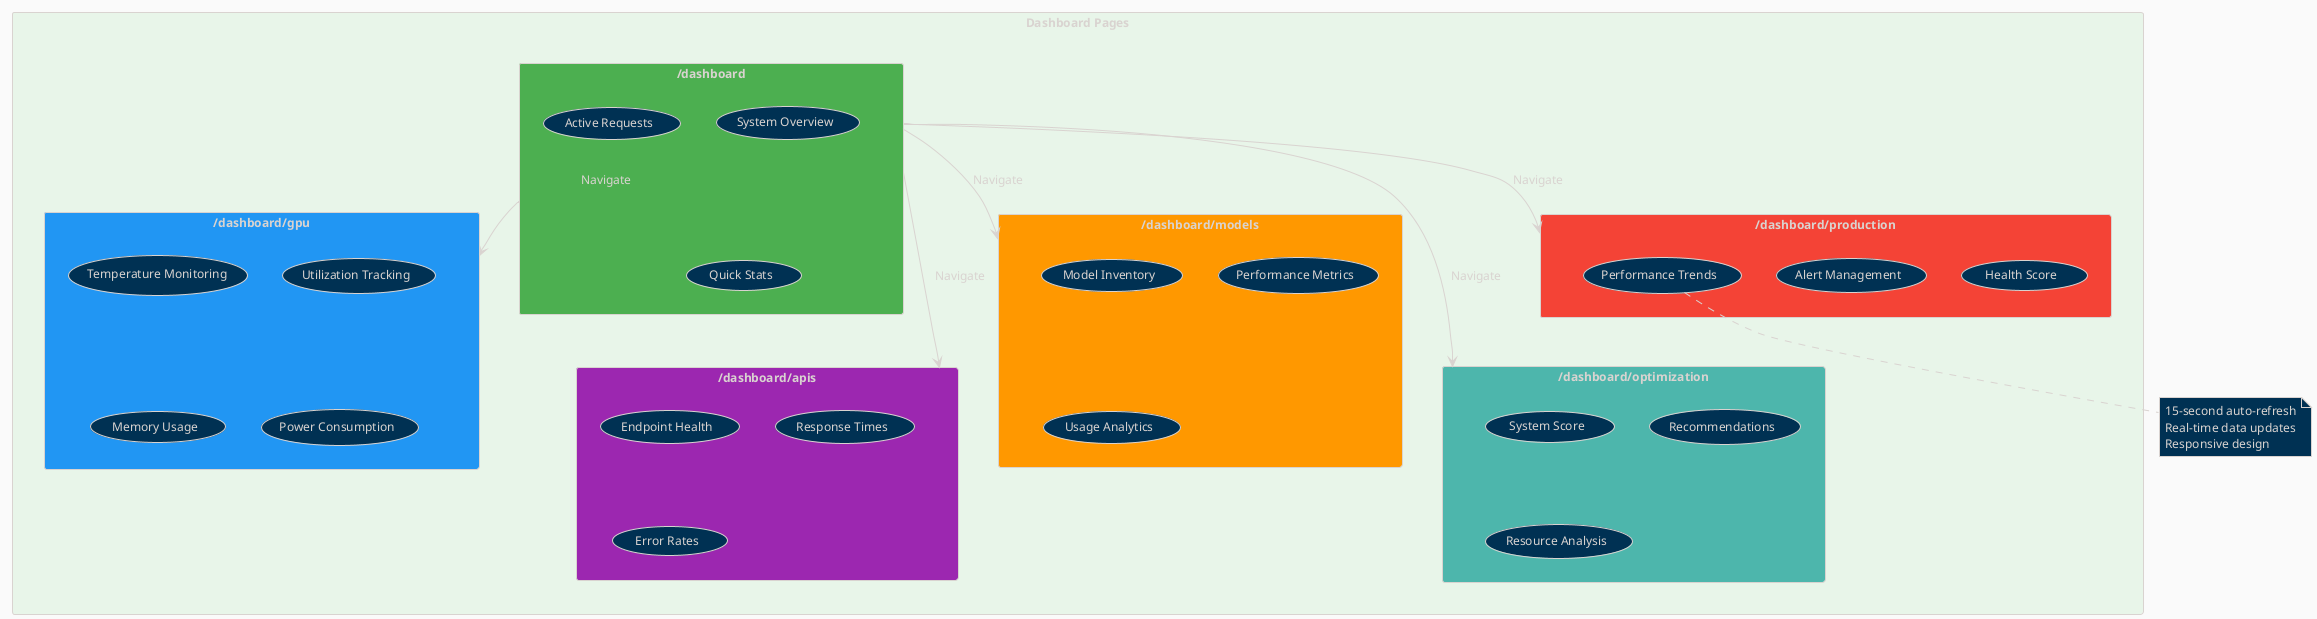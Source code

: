 @startuml
!theme blueprint
skinparam backgroundColor #FAFAFA
skinparam defaultFontSize 12
skinparam rectangleBackgroundColor #FFFFFF

rectangle "Dashboard Pages" #E8F5E9 {
    rectangle "/dashboard" as Main #4CAF50 {
        (System Overview)
        (Active Requests)
        (Quick Stats)
    }
    
    rectangle "/dashboard/gpu" as GPU #2196F3 {
        (Temperature Monitoring)
        (Utilization Tracking)
        (Memory Usage)
        (Power Consumption)
    }
    
    rectangle "/dashboard/models" as Models #FF9800 {
        (Model Inventory)
        (Performance Metrics)
        (Usage Analytics)
    }
    
    rectangle "/dashboard/apis" as APIs #9C27B0 {
        (Endpoint Health)
        (Response Times)
        (Error Rates)
    }
    
    rectangle "/dashboard/optimization" as Opt #4DB6AC {
        (System Score)
        (Recommendations)
        (Resource Analysis)
    }
    
    rectangle "/dashboard/production" as Prod #F44336 {
        (Health Score)
        (Alert Management)
        (Performance Trends)
    }
}

Main --> GPU : Navigate
Main --> Models : Navigate
Main --> APIs : Navigate
Main --> Opt : Navigate
Main --> Prod : Navigate

note bottom
  15-second auto-refresh
  Real-time data updates
  Responsive design
end note

@enduml